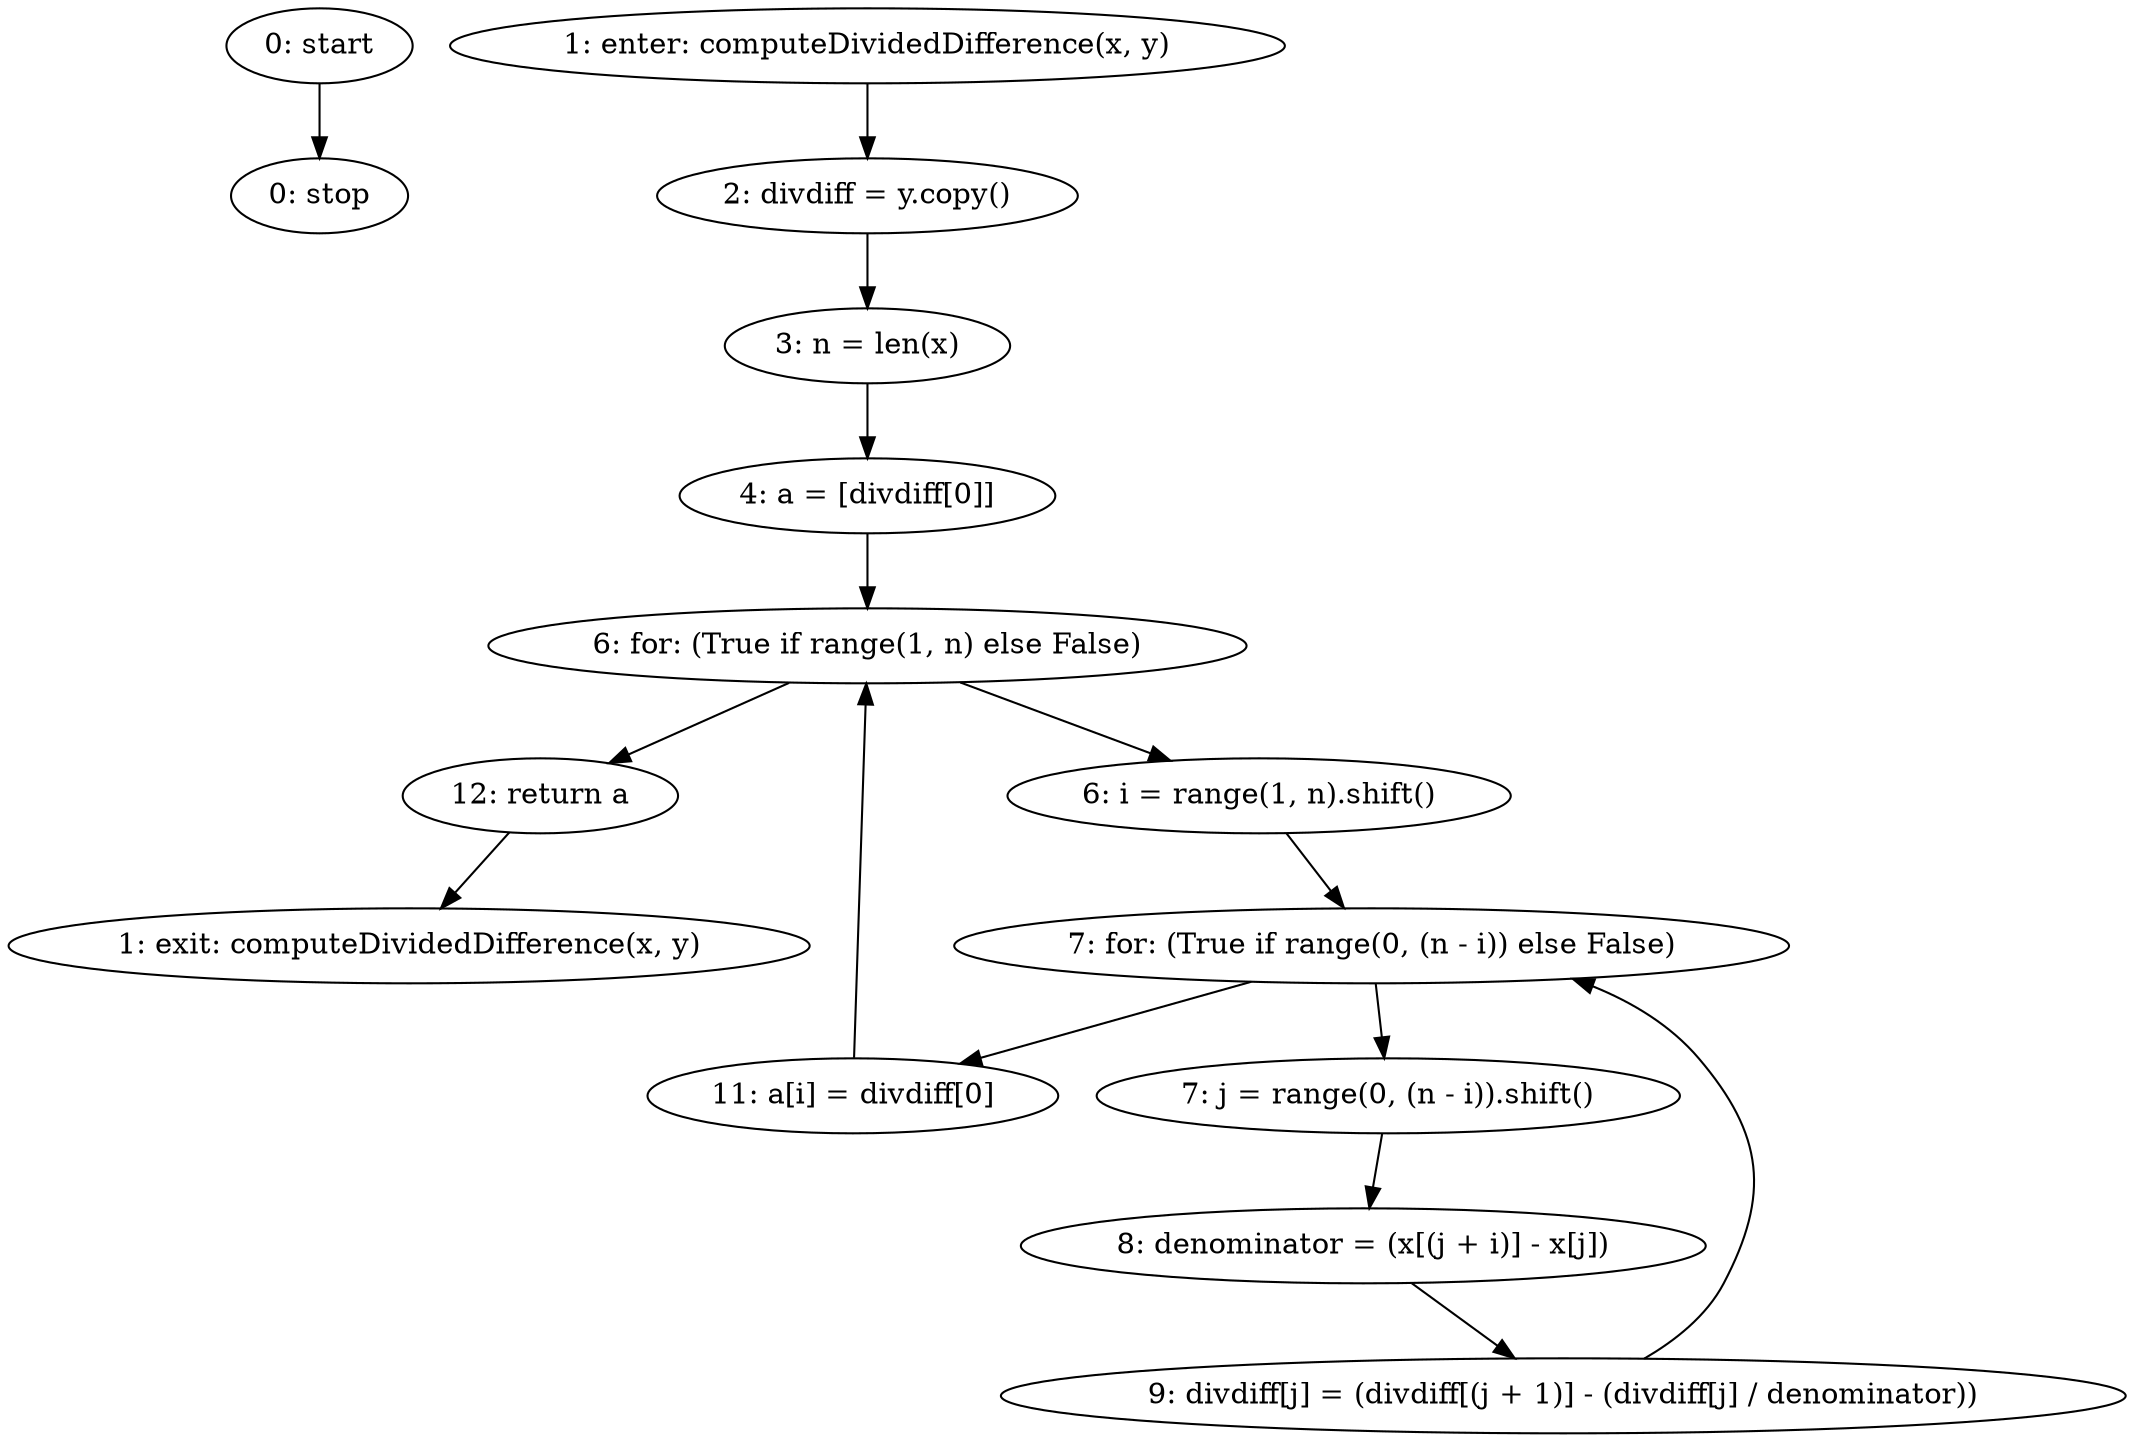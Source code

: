 strict digraph "" {
	node [label="\N"];
	0	[label="0: start"];
	14	[label="0: stop"];
	0 -> 14;
	1	[label="1: enter: computeDividedDifference(x, y)"];
	3	[label="2: divdiff = y.copy()"];
	1 -> 3;
	4	[label="3: n = len(x)"];
	3 -> 4;
	2	[label="1: exit: computeDividedDifference(x, y)"];
	13	[label="12: return a"];
	13 -> 2;
	5	[label="4: a = [divdiff[0]]"];
	4 -> 5;
	6	[label="6: for: (True if range(1, n) else False)"];
	5 -> 6;
	6 -> 13;
	7	[label="6: i = range(1, n).shift()"];
	6 -> 7;
	8	[label="7: for: (True if range(0, (n - i)) else False)"];
	7 -> 8;
	12	[label="11: a[i] = divdiff[0]"];
	12 -> 6;
	8 -> 12;
	9	[label="7: j = range(0, (n - i)).shift()"];
	8 -> 9;
	10	[label="8: denominator = (x[(j + i)] - x[j])"];
	9 -> 10;
	11	[label="9: divdiff[j] = (divdiff[(j + 1)] - (divdiff[j] / denominator))"];
	11 -> 8;
	10 -> 11;
}
